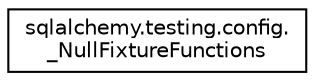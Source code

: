 digraph "Graphical Class Hierarchy"
{
 // LATEX_PDF_SIZE
  edge [fontname="Helvetica",fontsize="10",labelfontname="Helvetica",labelfontsize="10"];
  node [fontname="Helvetica",fontsize="10",shape=record];
  rankdir="LR";
  Node0 [label="sqlalchemy.testing.config.\l_NullFixtureFunctions",height=0.2,width=0.4,color="black", fillcolor="white", style="filled",URL="$classsqlalchemy_1_1testing_1_1config_1_1__NullFixtureFunctions.html",tooltip=" "];
}
